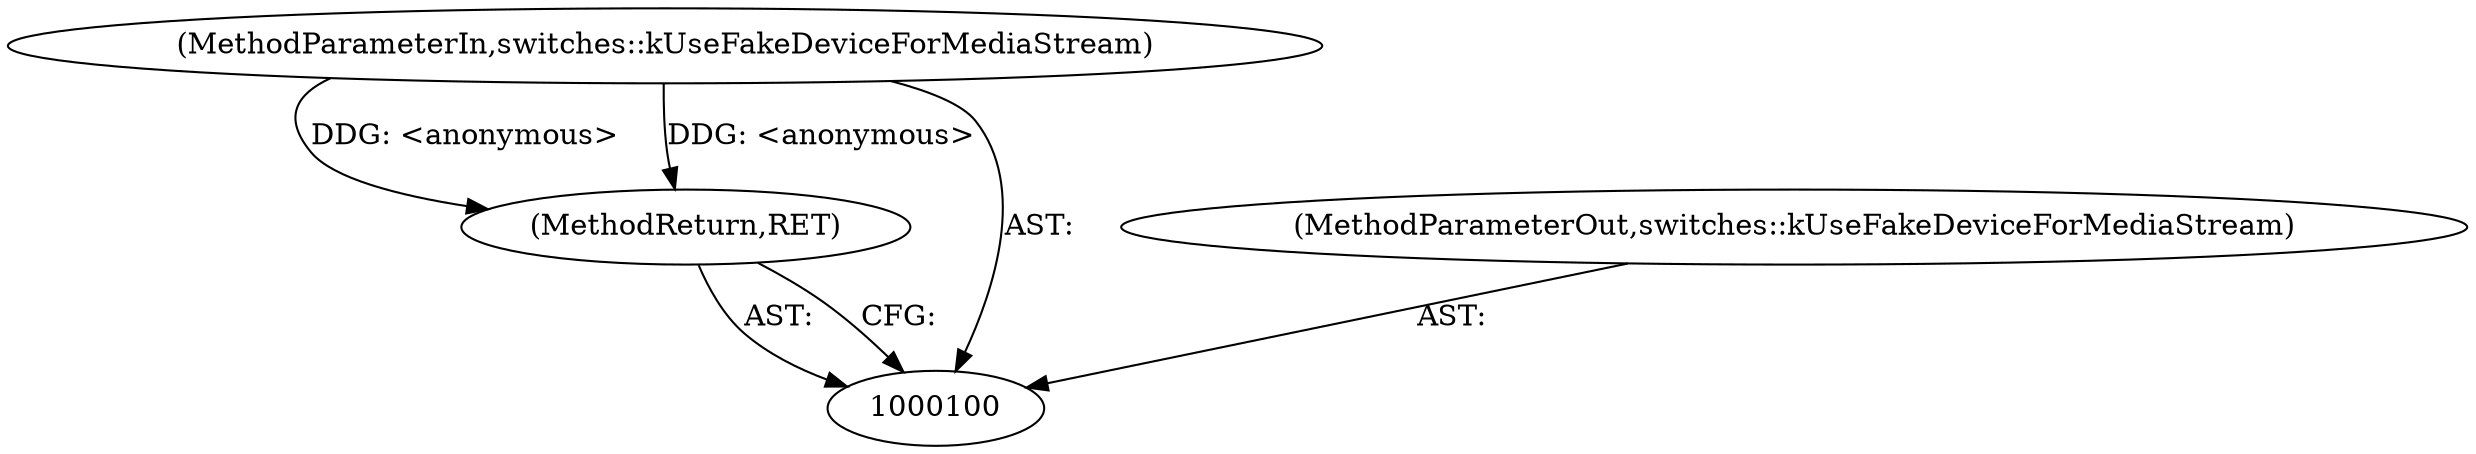 digraph "0_Chrome_04ff52bb66284467ccb43d90800013b89ee8db75_4" {
"1000103" [label="(MethodReturn,RET)"];
"1000101" [label="(MethodParameterIn,switches::kUseFakeDeviceForMediaStream)"];
"1000108" [label="(MethodParameterOut,switches::kUseFakeDeviceForMediaStream)"];
"1000103" -> "1000100"  [label="AST: "];
"1000103" -> "1000100"  [label="CFG: "];
"1000101" -> "1000103"  [label="DDG: <anonymous>"];
"1000101" -> "1000100"  [label="AST: "];
"1000101" -> "1000103"  [label="DDG: <anonymous>"];
"1000108" -> "1000100"  [label="AST: "];
}
